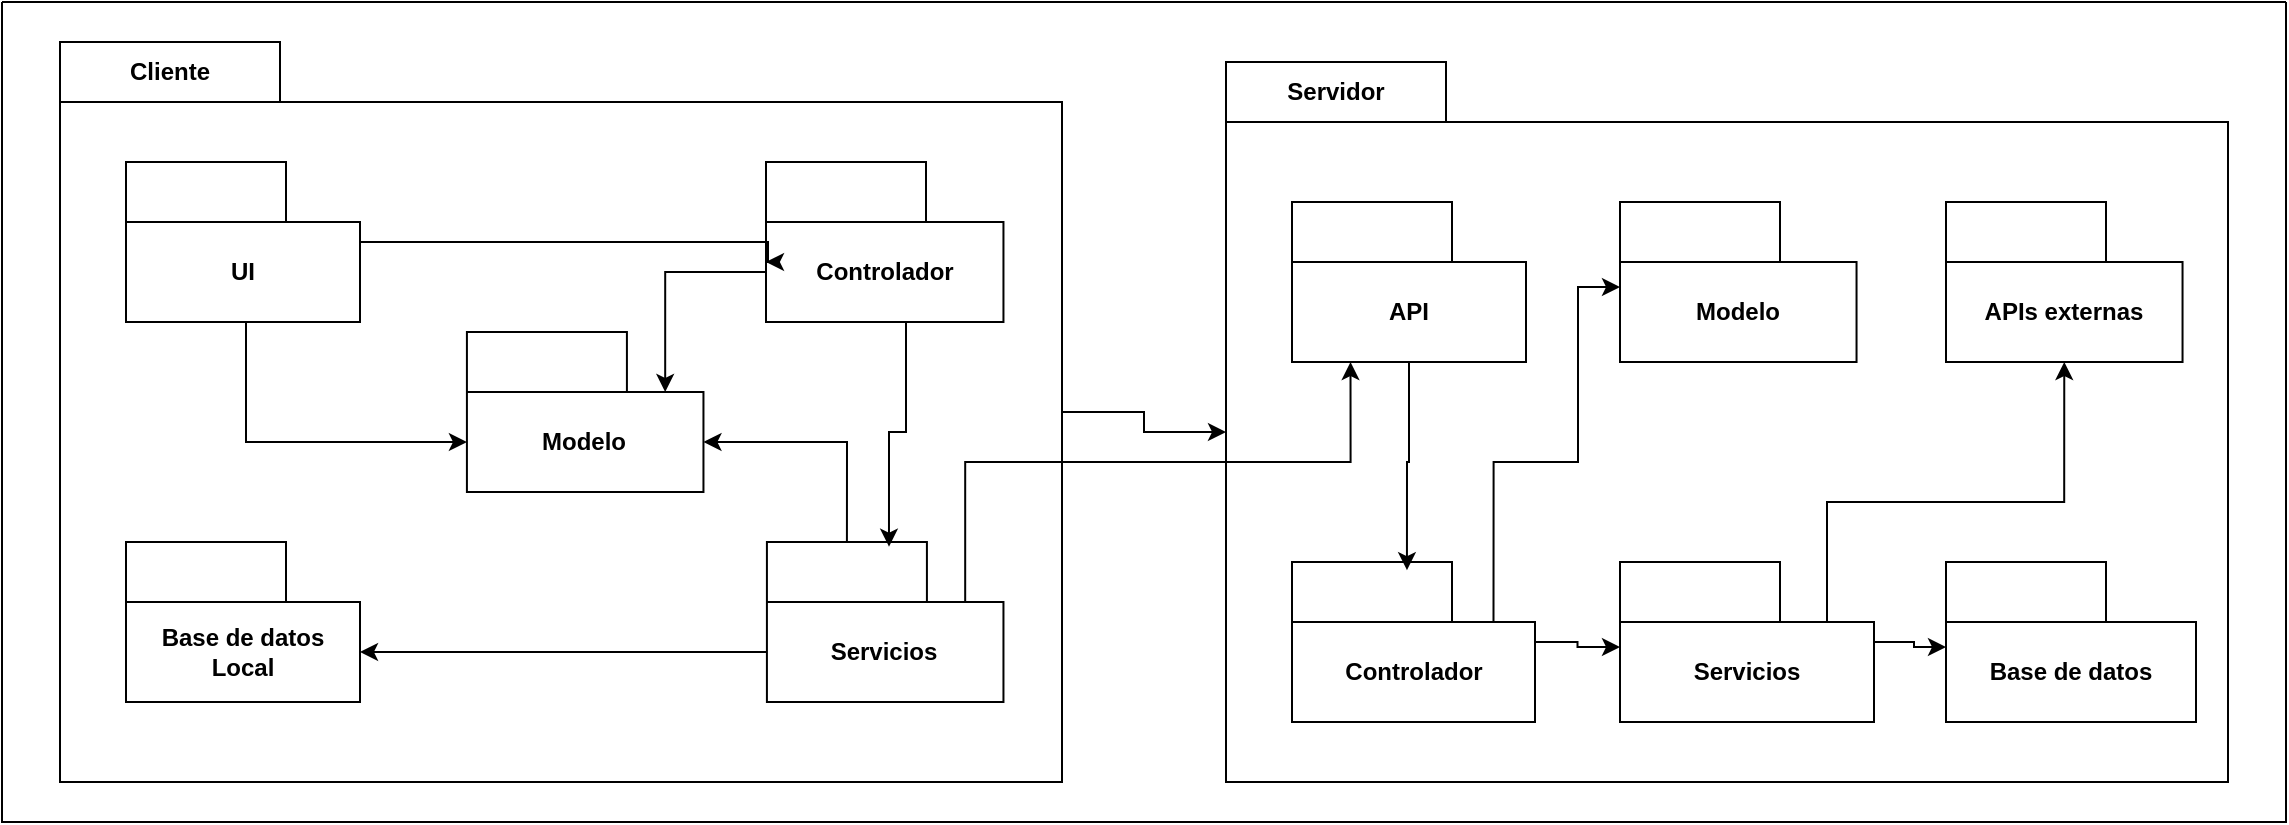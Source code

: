 <mxfile version="26.2.5">
  <diagram name="Página-1" id="mHFJfrHS3tyGRxnGc1MC">
    <mxGraphModel grid="1" page="1" gridSize="10" guides="1" tooltips="1" connect="1" arrows="1" fold="1" pageScale="1" pageWidth="827" pageHeight="1169" math="0" shadow="0">
      <root>
        <mxCell id="0" />
        <mxCell id="1" parent="0" />
        <mxCell id="bmlAEmKORjqngD6wB_tJ-1" value="" style="swimlane;startSize=0;" vertex="1" parent="1">
          <mxGeometry x="18" y="20" width="1142" height="410" as="geometry" />
        </mxCell>
        <mxCell id="bmlAEmKORjqngD6wB_tJ-3" value="Cliente" style="shape=folder;fontStyle=1;tabWidth=110;tabHeight=30;tabPosition=left;html=1;boundedLbl=1;labelInHeader=1;container=1;collapsible=0;whiteSpace=wrap;" vertex="1" parent="bmlAEmKORjqngD6wB_tJ-1">
          <mxGeometry x="29" y="20" width="501" height="370" as="geometry" />
        </mxCell>
        <mxCell id="bmlAEmKORjqngD6wB_tJ-4" value="" style="html=1;strokeColor=none;resizeWidth=1;resizeHeight=1;fillColor=none;part=1;connectable=0;allowArrows=0;deletable=0;whiteSpace=wrap;" vertex="1" parent="bmlAEmKORjqngD6wB_tJ-3">
          <mxGeometry width="501" height="252" relative="1" as="geometry">
            <mxPoint y="30" as="offset" />
          </mxGeometry>
        </mxCell>
        <mxCell id="bmlAEmKORjqngD6wB_tJ-5" value="UI" style="shape=folder;fontStyle=1;tabWidth=80;tabHeight=30;tabPosition=left;html=1;boundedLbl=1;whiteSpace=wrap;" vertex="1" parent="bmlAEmKORjqngD6wB_tJ-3">
          <mxGeometry x="33" y="60" width="117" height="80" as="geometry" />
        </mxCell>
        <mxCell id="bmlAEmKORjqngD6wB_tJ-7" value="Controlador" style="shape=folder;fontStyle=1;tabWidth=80;tabHeight=30;tabPosition=left;html=1;boundedLbl=1;whiteSpace=wrap;" vertex="1" parent="bmlAEmKORjqngD6wB_tJ-3">
          <mxGeometry x="353" y="60" width="118.73" height="80" as="geometry" />
        </mxCell>
        <mxCell id="bmlAEmKORjqngD6wB_tJ-8" value="Servicios" style="shape=folder;fontStyle=1;tabWidth=80;tabHeight=30;tabPosition=left;html=1;boundedLbl=1;whiteSpace=wrap;" vertex="1" parent="bmlAEmKORjqngD6wB_tJ-3">
          <mxGeometry x="353.46" y="250" width="118.27" height="80" as="geometry" />
        </mxCell>
        <mxCell id="bmlAEmKORjqngD6wB_tJ-9" value="Modelo" style="shape=folder;fontStyle=1;tabWidth=80;tabHeight=30;tabPosition=left;html=1;boundedLbl=1;whiteSpace=wrap;" vertex="1" parent="bmlAEmKORjqngD6wB_tJ-3">
          <mxGeometry x="203.46" y="145" width="118.27" height="80" as="geometry" />
        </mxCell>
        <mxCell id="bmlAEmKORjqngD6wB_tJ-10" value="Base de datos Local" style="shape=folder;fontStyle=1;tabWidth=80;tabHeight=30;tabPosition=left;html=1;boundedLbl=1;whiteSpace=wrap;" vertex="1" parent="bmlAEmKORjqngD6wB_tJ-3">
          <mxGeometry x="33" y="250" width="117" height="80" as="geometry" />
        </mxCell>
        <mxCell id="bmlAEmKORjqngD6wB_tJ-26" style="edgeStyle=orthogonalEdgeStyle;rounded=0;orthogonalLoop=1;jettySize=auto;html=1;entryX=0;entryY=0;entryDx=0;entryDy=42.5;entryPerimeter=0;" edge="1" parent="bmlAEmKORjqngD6wB_tJ-3">
          <mxGeometry relative="1" as="geometry">
            <mxPoint x="150" y="107.5" as="sourcePoint" />
            <mxPoint x="353" y="110" as="targetPoint" />
            <Array as="points">
              <mxPoint x="150" y="100" />
              <mxPoint x="354" y="100" />
            </Array>
          </mxGeometry>
        </mxCell>
        <mxCell id="bmlAEmKORjqngD6wB_tJ-28" style="edgeStyle=orthogonalEdgeStyle;rounded=0;orthogonalLoop=1;jettySize=auto;html=1;entryX=0;entryY=0;entryDx=0;entryDy=55;entryPerimeter=0;" edge="1" parent="bmlAEmKORjqngD6wB_tJ-3" source="bmlAEmKORjqngD6wB_tJ-5" target="bmlAEmKORjqngD6wB_tJ-9">
          <mxGeometry relative="1" as="geometry">
            <Array as="points">
              <mxPoint x="93" y="200" />
            </Array>
          </mxGeometry>
        </mxCell>
        <mxCell id="bmlAEmKORjqngD6wB_tJ-30" style="edgeStyle=orthogonalEdgeStyle;rounded=0;orthogonalLoop=1;jettySize=auto;html=1;entryX=0;entryY=0;entryDx=99.135;entryDy=30;entryPerimeter=0;exitX=0;exitY=0;exitDx=0;exitDy=55;exitPerimeter=0;" edge="1" parent="bmlAEmKORjqngD6wB_tJ-3" source="bmlAEmKORjqngD6wB_tJ-7" target="bmlAEmKORjqngD6wB_tJ-9">
          <mxGeometry relative="1" as="geometry" />
        </mxCell>
        <mxCell id="bmlAEmKORjqngD6wB_tJ-31" style="edgeStyle=orthogonalEdgeStyle;rounded=0;orthogonalLoop=1;jettySize=auto;html=1;entryX=0.516;entryY=0.029;entryDx=0;entryDy=0;entryPerimeter=0;" edge="1" parent="bmlAEmKORjqngD6wB_tJ-3" source="bmlAEmKORjqngD6wB_tJ-7" target="bmlAEmKORjqngD6wB_tJ-8">
          <mxGeometry relative="1" as="geometry">
            <Array as="points">
              <mxPoint x="423" y="195" />
              <mxPoint x="415" y="195" />
            </Array>
          </mxGeometry>
        </mxCell>
        <mxCell id="bmlAEmKORjqngD6wB_tJ-32" style="edgeStyle=orthogonalEdgeStyle;rounded=0;orthogonalLoop=1;jettySize=auto;html=1;entryX=0;entryY=0;entryDx=117;entryDy=55;entryPerimeter=0;exitX=0;exitY=0;exitDx=0;exitDy=55;exitPerimeter=0;" edge="1" parent="bmlAEmKORjqngD6wB_tJ-3" source="bmlAEmKORjqngD6wB_tJ-8" target="bmlAEmKORjqngD6wB_tJ-10">
          <mxGeometry relative="1" as="geometry" />
        </mxCell>
        <mxCell id="bmlAEmKORjqngD6wB_tJ-34" style="edgeStyle=orthogonalEdgeStyle;rounded=0;orthogonalLoop=1;jettySize=auto;html=1;entryX=0;entryY=0;entryDx=118.27;entryDy=55;entryPerimeter=0;exitX=0;exitY=0;exitDx=40;exitDy=0;exitPerimeter=0;" edge="1" parent="bmlAEmKORjqngD6wB_tJ-3" source="bmlAEmKORjqngD6wB_tJ-8" target="bmlAEmKORjqngD6wB_tJ-9">
          <mxGeometry relative="1" as="geometry" />
        </mxCell>
        <mxCell id="bmlAEmKORjqngD6wB_tJ-15" value="Servidor" style="shape=folder;fontStyle=1;tabWidth=110;tabHeight=30;tabPosition=left;html=1;boundedLbl=1;labelInHeader=1;container=1;collapsible=0;whiteSpace=wrap;" vertex="1" parent="bmlAEmKORjqngD6wB_tJ-1">
          <mxGeometry x="612" y="30" width="501" height="360" as="geometry" />
        </mxCell>
        <mxCell id="bmlAEmKORjqngD6wB_tJ-16" value="" style="html=1;strokeColor=none;resizeWidth=1;resizeHeight=1;fillColor=none;part=1;connectable=0;allowArrows=0;deletable=0;whiteSpace=wrap;" vertex="1" parent="bmlAEmKORjqngD6wB_tJ-15">
          <mxGeometry width="501" height="252" relative="1" as="geometry">
            <mxPoint y="30" as="offset" />
          </mxGeometry>
        </mxCell>
        <mxCell id="bmlAEmKORjqngD6wB_tJ-17" value="API" style="shape=folder;fontStyle=1;tabWidth=80;tabHeight=30;tabPosition=left;html=1;boundedLbl=1;whiteSpace=wrap;" vertex="1" parent="bmlAEmKORjqngD6wB_tJ-15">
          <mxGeometry x="33" y="70" width="117" height="80" as="geometry" />
        </mxCell>
        <mxCell id="bmlAEmKORjqngD6wB_tJ-18" value="Controlador" style="shape=folder;fontStyle=1;tabWidth=80;tabHeight=30;tabPosition=left;html=1;boundedLbl=1;whiteSpace=wrap;" vertex="1" parent="bmlAEmKORjqngD6wB_tJ-15">
          <mxGeometry x="33" y="250" width="121.5" height="80" as="geometry" />
        </mxCell>
        <mxCell id="bmlAEmKORjqngD6wB_tJ-19" value="APIs externas" style="shape=folder;fontStyle=1;tabWidth=80;tabHeight=30;tabPosition=left;html=1;boundedLbl=1;whiteSpace=wrap;" vertex="1" parent="bmlAEmKORjqngD6wB_tJ-15">
          <mxGeometry x="360" y="70" width="118.27" height="80" as="geometry" />
        </mxCell>
        <mxCell id="bmlAEmKORjqngD6wB_tJ-20" value="Modelo" style="shape=folder;fontStyle=1;tabWidth=80;tabHeight=30;tabPosition=left;html=1;boundedLbl=1;whiteSpace=wrap;" vertex="1" parent="bmlAEmKORjqngD6wB_tJ-15">
          <mxGeometry x="197.0" y="70" width="118.27" height="80" as="geometry" />
        </mxCell>
        <mxCell id="bmlAEmKORjqngD6wB_tJ-37" value="Servicios" style="shape=folder;fontStyle=1;tabWidth=80;tabHeight=30;tabPosition=left;html=1;boundedLbl=1;whiteSpace=wrap;" vertex="1" parent="bmlAEmKORjqngD6wB_tJ-15">
          <mxGeometry x="197" y="250" width="127" height="80" as="geometry" />
        </mxCell>
        <mxCell id="bmlAEmKORjqngD6wB_tJ-39" style="edgeStyle=orthogonalEdgeStyle;rounded=0;orthogonalLoop=1;jettySize=auto;html=1;entryX=0.473;entryY=0.051;entryDx=0;entryDy=0;entryPerimeter=0;" edge="1" parent="bmlAEmKORjqngD6wB_tJ-15" source="bmlAEmKORjqngD6wB_tJ-17" target="bmlAEmKORjqngD6wB_tJ-18">
          <mxGeometry relative="1" as="geometry" />
        </mxCell>
        <mxCell id="bmlAEmKORjqngD6wB_tJ-21" value="Base de datos" style="shape=folder;fontStyle=1;tabWidth=80;tabHeight=30;tabPosition=left;html=1;boundedLbl=1;whiteSpace=wrap;" vertex="1" parent="bmlAEmKORjqngD6wB_tJ-15">
          <mxGeometry x="360" y="250" width="125" height="80" as="geometry" />
        </mxCell>
        <mxCell id="bmlAEmKORjqngD6wB_tJ-40" style="edgeStyle=orthogonalEdgeStyle;rounded=0;orthogonalLoop=1;jettySize=auto;html=1;entryX=0;entryY=0;entryDx=0;entryDy=42.5;entryPerimeter=0;" edge="1" parent="bmlAEmKORjqngD6wB_tJ-15" source="bmlAEmKORjqngD6wB_tJ-18" target="bmlAEmKORjqngD6wB_tJ-37">
          <mxGeometry relative="1" as="geometry" />
        </mxCell>
        <mxCell id="bmlAEmKORjqngD6wB_tJ-41" style="edgeStyle=orthogonalEdgeStyle;rounded=0;orthogonalLoop=1;jettySize=auto;html=1;entryX=0;entryY=0;entryDx=0;entryDy=42.5;entryPerimeter=0;exitX=0;exitY=0;exitDx=100.75;exitDy=30;exitPerimeter=0;" edge="1" parent="bmlAEmKORjqngD6wB_tJ-15" source="bmlAEmKORjqngD6wB_tJ-18" target="bmlAEmKORjqngD6wB_tJ-20">
          <mxGeometry relative="1" as="geometry">
            <Array as="points">
              <mxPoint x="134" y="200" />
              <mxPoint x="176" y="200" />
              <mxPoint x="176" y="113" />
            </Array>
          </mxGeometry>
        </mxCell>
        <mxCell id="bmlAEmKORjqngD6wB_tJ-42" style="edgeStyle=orthogonalEdgeStyle;rounded=0;orthogonalLoop=1;jettySize=auto;html=1;entryX=0;entryY=0;entryDx=0;entryDy=42.5;entryPerimeter=0;" edge="1" parent="bmlAEmKORjqngD6wB_tJ-15" source="bmlAEmKORjqngD6wB_tJ-37" target="bmlAEmKORjqngD6wB_tJ-21">
          <mxGeometry relative="1" as="geometry" />
        </mxCell>
        <mxCell id="bmlAEmKORjqngD6wB_tJ-43" style="edgeStyle=orthogonalEdgeStyle;rounded=0;orthogonalLoop=1;jettySize=auto;html=1;entryX=0.5;entryY=1;entryDx=0;entryDy=0;entryPerimeter=0;exitX=0;exitY=0;exitDx=103.5;exitDy=30;exitPerimeter=0;" edge="1" parent="bmlAEmKORjqngD6wB_tJ-15" source="bmlAEmKORjqngD6wB_tJ-37" target="bmlAEmKORjqngD6wB_tJ-19">
          <mxGeometry relative="1" as="geometry">
            <Array as="points">
              <mxPoint x="301" y="220" />
              <mxPoint x="419" y="220" />
            </Array>
          </mxGeometry>
        </mxCell>
        <mxCell id="bmlAEmKORjqngD6wB_tJ-35" style="edgeStyle=orthogonalEdgeStyle;rounded=0;orthogonalLoop=1;jettySize=auto;html=1;entryX=0.25;entryY=1;entryDx=0;entryDy=0;entryPerimeter=0;exitX=0;exitY=0;exitDx=99.135;exitDy=30;exitPerimeter=0;" edge="1" parent="bmlAEmKORjqngD6wB_tJ-1" source="bmlAEmKORjqngD6wB_tJ-8" target="bmlAEmKORjqngD6wB_tJ-17">
          <mxGeometry relative="1" as="geometry">
            <Array as="points">
              <mxPoint x="482" y="230" />
              <mxPoint x="674" y="230" />
            </Array>
          </mxGeometry>
        </mxCell>
        <mxCell id="bmlAEmKORjqngD6wB_tJ-36" style="edgeStyle=orthogonalEdgeStyle;rounded=0;orthogonalLoop=1;jettySize=auto;html=1;entryX=0;entryY=0.514;entryDx=0;entryDy=0;entryPerimeter=0;" edge="1" parent="bmlAEmKORjqngD6wB_tJ-1" source="bmlAEmKORjqngD6wB_tJ-3" target="bmlAEmKORjqngD6wB_tJ-15">
          <mxGeometry relative="1" as="geometry" />
        </mxCell>
      </root>
    </mxGraphModel>
  </diagram>
</mxfile>
